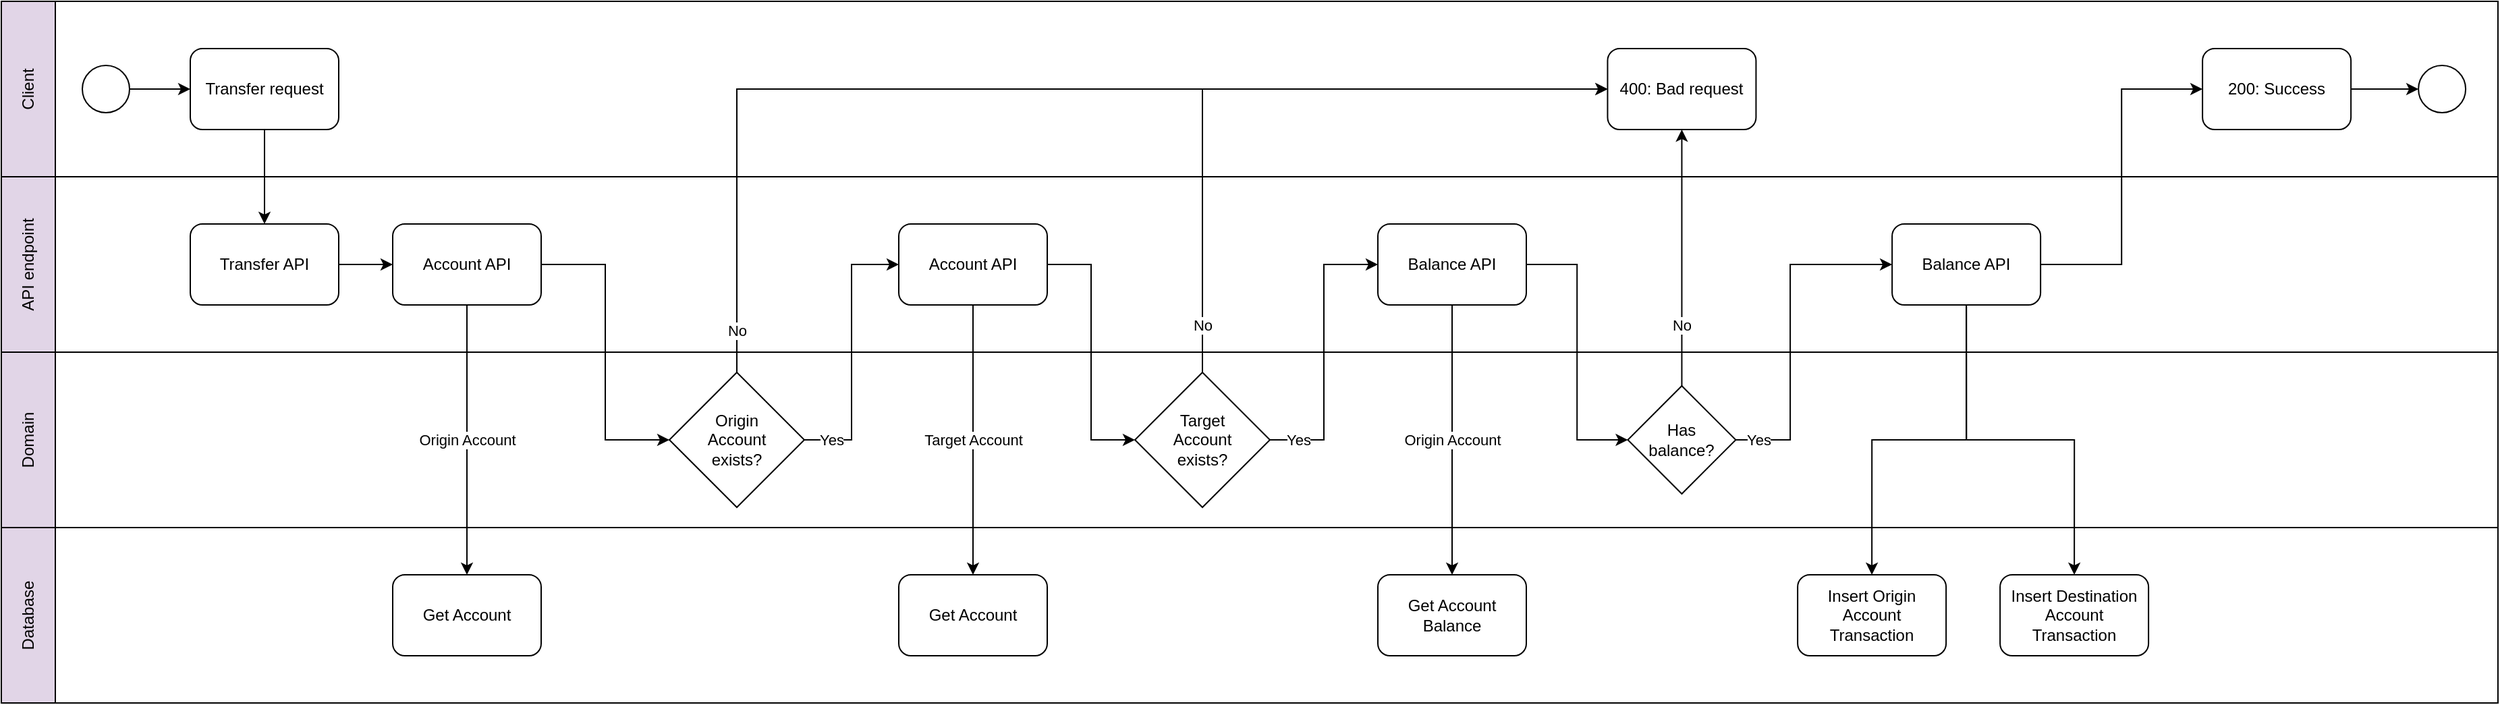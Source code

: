 <mxfile version="21.1.0" type="device">
  <diagram name="Página-1" id="1xG6y8-j9Gai8vu6elah">
    <mxGraphModel dx="1247" dy="685" grid="1" gridSize="10" guides="1" tooltips="1" connect="1" arrows="1" fold="1" page="0" pageScale="1" pageWidth="827" pageHeight="1169" math="0" shadow="0">
      <root>
        <mxCell id="0" />
        <mxCell id="1" parent="0" />
        <mxCell id="vWzBM63LMQKR8ZRTNBPx-24" value="Client" style="rounded=0;whiteSpace=wrap;html=1;fillColor=#e1d5e7;strokeColor=#000000;horizontal=0;" parent="1" vertex="1">
          <mxGeometry x="130" y="240" width="40" height="130" as="geometry" />
        </mxCell>
        <mxCell id="vWzBM63LMQKR8ZRTNBPx-27" value="API endpoint" style="rounded=0;whiteSpace=wrap;html=1;fillColor=#e1d5e7;strokeColor=#000000;horizontal=0;" parent="1" vertex="1">
          <mxGeometry x="130" y="370" width="40" height="130" as="geometry" />
        </mxCell>
        <mxCell id="vWzBM63LMQKR8ZRTNBPx-28" value="Domain" style="rounded=0;whiteSpace=wrap;html=1;fillColor=#e1d5e7;strokeColor=#000000;horizontal=0;" parent="1" vertex="1">
          <mxGeometry x="130" y="500" width="40" height="130" as="geometry" />
        </mxCell>
        <mxCell id="vWzBM63LMQKR8ZRTNBPx-30" value="" style="rounded=0;whiteSpace=wrap;html=1;" parent="1" vertex="1">
          <mxGeometry x="170" y="240" width="1810" height="130" as="geometry" />
        </mxCell>
        <mxCell id="vWzBM63LMQKR8ZRTNBPx-31" value="" style="rounded=0;whiteSpace=wrap;html=1;" parent="1" vertex="1">
          <mxGeometry x="170" y="370" width="1810" height="130" as="geometry" />
        </mxCell>
        <mxCell id="vWzBM63LMQKR8ZRTNBPx-32" value="" style="rounded=0;whiteSpace=wrap;html=1;" parent="1" vertex="1">
          <mxGeometry x="170" y="500" width="1810" height="130" as="geometry" />
        </mxCell>
        <mxCell id="vWzBM63LMQKR8ZRTNBPx-33" value="Database" style="rounded=0;whiteSpace=wrap;html=1;fillColor=#e1d5e7;strokeColor=#000000;horizontal=0;" parent="1" vertex="1">
          <mxGeometry x="130" y="630" width="40" height="130" as="geometry" />
        </mxCell>
        <mxCell id="vWzBM63LMQKR8ZRTNBPx-34" value="" style="rounded=0;whiteSpace=wrap;html=1;" parent="1" vertex="1">
          <mxGeometry x="170" y="630" width="1810" height="130" as="geometry" />
        </mxCell>
        <mxCell id="vWzBM63LMQKR8ZRTNBPx-38" style="edgeStyle=orthogonalEdgeStyle;rounded=0;orthogonalLoop=1;jettySize=auto;html=1;entryX=0;entryY=0.5;entryDx=0;entryDy=0;" parent="1" source="vWzBM63LMQKR8ZRTNBPx-35" target="vWzBM63LMQKR8ZRTNBPx-37" edge="1">
          <mxGeometry relative="1" as="geometry" />
        </mxCell>
        <mxCell id="vWzBM63LMQKR8ZRTNBPx-35" value="" style="ellipse;whiteSpace=wrap;html=1;aspect=fixed;" parent="1" vertex="1">
          <mxGeometry x="190" y="287.5" width="35" height="35" as="geometry" />
        </mxCell>
        <mxCell id="vWzBM63LMQKR8ZRTNBPx-45" style="edgeStyle=orthogonalEdgeStyle;rounded=0;orthogonalLoop=1;jettySize=auto;html=1;entryX=0.5;entryY=0;entryDx=0;entryDy=0;" parent="1" source="vWzBM63LMQKR8ZRTNBPx-37" target="vWzBM63LMQKR8ZRTNBPx-41" edge="1">
          <mxGeometry relative="1" as="geometry" />
        </mxCell>
        <mxCell id="vWzBM63LMQKR8ZRTNBPx-37" value="Transfer request" style="rounded=1;whiteSpace=wrap;html=1;" parent="1" vertex="1">
          <mxGeometry x="270" y="275" width="110" height="60" as="geometry" />
        </mxCell>
        <mxCell id="vWzBM63LMQKR8ZRTNBPx-39" value="400: Bad request" style="rounded=1;whiteSpace=wrap;html=1;" parent="1" vertex="1">
          <mxGeometry x="1320.22" y="275" width="110" height="60" as="geometry" />
        </mxCell>
        <mxCell id="vWzBM63LMQKR8ZRTNBPx-119" style="edgeStyle=orthogonalEdgeStyle;rounded=0;orthogonalLoop=1;jettySize=auto;html=1;entryX=0;entryY=0.5;entryDx=0;entryDy=0;exitX=1;exitY=0.5;exitDx=0;exitDy=0;" parent="1" source="vWzBM63LMQKR8ZRTNBPx-40" target="vWzBM63LMQKR8ZRTNBPx-62" edge="1">
          <mxGeometry relative="1" as="geometry">
            <mxPoint x="1275.53" y="435" as="sourcePoint" />
          </mxGeometry>
        </mxCell>
        <mxCell id="vWzBM63LMQKR8ZRTNBPx-120" style="edgeStyle=orthogonalEdgeStyle;rounded=0;orthogonalLoop=1;jettySize=auto;html=1;entryX=0.5;entryY=0;entryDx=0;entryDy=0;" parent="1" source="vWzBM63LMQKR8ZRTNBPx-40" target="vWzBM63LMQKR8ZRTNBPx-49" edge="1">
          <mxGeometry relative="1" as="geometry" />
        </mxCell>
        <mxCell id="wgONBGirR9NFMQGQUzVF-12" value="Origin Account" style="edgeLabel;html=1;align=center;verticalAlign=middle;resizable=0;points=[];" parent="vWzBM63LMQKR8ZRTNBPx-120" vertex="1" connectable="0">
          <mxGeometry x="-0.108" relative="1" as="geometry">
            <mxPoint y="11" as="offset" />
          </mxGeometry>
        </mxCell>
        <mxCell id="vWzBM63LMQKR8ZRTNBPx-40" value="Balance API" style="rounded=1;whiteSpace=wrap;html=1;" parent="1" vertex="1">
          <mxGeometry x="1150" y="405" width="110" height="60" as="geometry" />
        </mxCell>
        <mxCell id="fRHEa2I3nJaM0fRCXHxu-4" style="edgeStyle=orthogonalEdgeStyle;rounded=0;orthogonalLoop=1;jettySize=auto;html=1;entryX=0;entryY=0.5;entryDx=0;entryDy=0;" edge="1" parent="1" source="vWzBM63LMQKR8ZRTNBPx-41" target="fRHEa2I3nJaM0fRCXHxu-3">
          <mxGeometry relative="1" as="geometry" />
        </mxCell>
        <mxCell id="vWzBM63LMQKR8ZRTNBPx-41" value="Transfer API" style="rounded=1;whiteSpace=wrap;html=1;" parent="1" vertex="1">
          <mxGeometry x="270" y="405" width="110" height="60" as="geometry" />
        </mxCell>
        <mxCell id="vWzBM63LMQKR8ZRTNBPx-49" value="Get Account Balance" style="rounded=1;whiteSpace=wrap;html=1;" parent="1" vertex="1">
          <mxGeometry x="1150" y="665" width="110" height="60" as="geometry" />
        </mxCell>
        <mxCell id="vWzBM63LMQKR8ZRTNBPx-93" style="edgeStyle=orthogonalEdgeStyle;rounded=0;orthogonalLoop=1;jettySize=auto;html=1;entryX=0;entryY=0.5;entryDx=0;entryDy=0;" parent="1" source="vWzBM63LMQKR8ZRTNBPx-62" target="wgONBGirR9NFMQGQUzVF-9" edge="1">
          <mxGeometry relative="1" as="geometry">
            <mxPoint x="1475.22" y="435" as="targetPoint" />
            <Array as="points">
              <mxPoint x="1455.53" y="565" />
              <mxPoint x="1455.53" y="435" />
            </Array>
          </mxGeometry>
        </mxCell>
        <mxCell id="vWzBM63LMQKR8ZRTNBPx-94" value="Yes" style="edgeLabel;html=1;align=center;verticalAlign=middle;resizable=0;points=[];" parent="vWzBM63LMQKR8ZRTNBPx-93" vertex="1" connectable="0">
          <mxGeometry x="-0.906" y="2" relative="1" as="geometry">
            <mxPoint x="5" y="2" as="offset" />
          </mxGeometry>
        </mxCell>
        <mxCell id="fRHEa2I3nJaM0fRCXHxu-38" style="edgeStyle=orthogonalEdgeStyle;rounded=0;orthogonalLoop=1;jettySize=auto;html=1;exitX=0.5;exitY=0;exitDx=0;exitDy=0;entryX=0.5;entryY=1;entryDx=0;entryDy=0;" edge="1" parent="1" source="vWzBM63LMQKR8ZRTNBPx-62" target="vWzBM63LMQKR8ZRTNBPx-39">
          <mxGeometry relative="1" as="geometry" />
        </mxCell>
        <mxCell id="fRHEa2I3nJaM0fRCXHxu-39" value="No" style="edgeLabel;html=1;align=center;verticalAlign=middle;resizable=0;points=[];" vertex="1" connectable="0" parent="fRHEa2I3nJaM0fRCXHxu-38">
          <mxGeometry x="-0.571" relative="1" as="geometry">
            <mxPoint y="-4" as="offset" />
          </mxGeometry>
        </mxCell>
        <mxCell id="vWzBM63LMQKR8ZRTNBPx-62" value="Has&lt;br&gt;balance?" style="rhombus;whiteSpace=wrap;html=1;" parent="1" vertex="1">
          <mxGeometry x="1335.22" y="525" width="80" height="80" as="geometry" />
        </mxCell>
        <mxCell id="wgONBGirR9NFMQGQUzVF-16" style="edgeStyle=orthogonalEdgeStyle;rounded=0;orthogonalLoop=1;jettySize=auto;html=1;exitX=0.5;exitY=1;exitDx=0;exitDy=0;entryX=0.5;entryY=0;entryDx=0;entryDy=0;" parent="1" source="wgONBGirR9NFMQGQUzVF-9" target="wgONBGirR9NFMQGQUzVF-13" edge="1">
          <mxGeometry relative="1" as="geometry" />
        </mxCell>
        <mxCell id="wgONBGirR9NFMQGQUzVF-17" style="edgeStyle=orthogonalEdgeStyle;rounded=0;orthogonalLoop=1;jettySize=auto;html=1;exitX=0.5;exitY=1;exitDx=0;exitDy=0;entryX=0.5;entryY=0;entryDx=0;entryDy=0;" parent="1" source="wgONBGirR9NFMQGQUzVF-9" target="wgONBGirR9NFMQGQUzVF-14" edge="1">
          <mxGeometry relative="1" as="geometry" />
        </mxCell>
        <mxCell id="wgONBGirR9NFMQGQUzVF-27" style="edgeStyle=orthogonalEdgeStyle;rounded=0;orthogonalLoop=1;jettySize=auto;html=1;entryX=0;entryY=0.5;entryDx=0;entryDy=0;" parent="1" source="wgONBGirR9NFMQGQUzVF-9" target="wgONBGirR9NFMQGQUzVF-18" edge="1">
          <mxGeometry relative="1" as="geometry" />
        </mxCell>
        <mxCell id="wgONBGirR9NFMQGQUzVF-9" value="Balance API" style="rounded=1;whiteSpace=wrap;html=1;" parent="1" vertex="1">
          <mxGeometry x="1531.06" y="405" width="110" height="60" as="geometry" />
        </mxCell>
        <mxCell id="wgONBGirR9NFMQGQUzVF-13" value="Insert Origin Account Transaction" style="rounded=1;whiteSpace=wrap;html=1;" parent="1" vertex="1">
          <mxGeometry x="1461.06" y="665" width="110" height="60" as="geometry" />
        </mxCell>
        <mxCell id="wgONBGirR9NFMQGQUzVF-14" value="Insert Destination Account Transaction" style="rounded=1;whiteSpace=wrap;html=1;" parent="1" vertex="1">
          <mxGeometry x="1611.06" y="665" width="110" height="60" as="geometry" />
        </mxCell>
        <mxCell id="wgONBGirR9NFMQGQUzVF-26" style="edgeStyle=orthogonalEdgeStyle;rounded=0;orthogonalLoop=1;jettySize=auto;html=1;exitX=1;exitY=0.5;exitDx=0;exitDy=0;entryX=0;entryY=0.5;entryDx=0;entryDy=0;" parent="1" source="wgONBGirR9NFMQGQUzVF-18" target="wgONBGirR9NFMQGQUzVF-23" edge="1">
          <mxGeometry relative="1" as="geometry" />
        </mxCell>
        <mxCell id="wgONBGirR9NFMQGQUzVF-18" value="200: Success" style="rounded=1;whiteSpace=wrap;html=1;" parent="1" vertex="1">
          <mxGeometry x="1761.06" y="275" width="110" height="60" as="geometry" />
        </mxCell>
        <mxCell id="wgONBGirR9NFMQGQUzVF-23" value="" style="ellipse;whiteSpace=wrap;html=1;aspect=fixed;" parent="1" vertex="1">
          <mxGeometry x="1921.06" y="287.5" width="35" height="35" as="geometry" />
        </mxCell>
        <mxCell id="fRHEa2I3nJaM0fRCXHxu-32" style="edgeStyle=orthogonalEdgeStyle;rounded=0;orthogonalLoop=1;jettySize=auto;html=1;entryX=0.5;entryY=0;entryDx=0;entryDy=0;" edge="1" parent="1" source="fRHEa2I3nJaM0fRCXHxu-3" target="fRHEa2I3nJaM0fRCXHxu-31">
          <mxGeometry relative="1" as="geometry" />
        </mxCell>
        <mxCell id="fRHEa2I3nJaM0fRCXHxu-36" value="Origin Account" style="edgeLabel;html=1;align=center;verticalAlign=middle;resizable=0;points=[];" vertex="1" connectable="0" parent="fRHEa2I3nJaM0fRCXHxu-32">
          <mxGeometry x="0.15" relative="1" as="geometry">
            <mxPoint y="-15" as="offset" />
          </mxGeometry>
        </mxCell>
        <mxCell id="fRHEa2I3nJaM0fRCXHxu-33" style="edgeStyle=orthogonalEdgeStyle;rounded=0;orthogonalLoop=1;jettySize=auto;html=1;entryX=0;entryY=0.5;entryDx=0;entryDy=0;" edge="1" parent="1" source="fRHEa2I3nJaM0fRCXHxu-3" target="fRHEa2I3nJaM0fRCXHxu-19">
          <mxGeometry relative="1" as="geometry" />
        </mxCell>
        <mxCell id="fRHEa2I3nJaM0fRCXHxu-3" value="Account API" style="rounded=1;whiteSpace=wrap;html=1;" vertex="1" parent="1">
          <mxGeometry x="420" y="405" width="110" height="60" as="geometry" />
        </mxCell>
        <mxCell id="fRHEa2I3nJaM0fRCXHxu-11" style="edgeStyle=orthogonalEdgeStyle;rounded=0;orthogonalLoop=1;jettySize=auto;html=1;exitX=1;exitY=0.5;exitDx=0;exitDy=0;entryX=0;entryY=0.5;entryDx=0;entryDy=0;" edge="1" parent="1" source="fRHEa2I3nJaM0fRCXHxu-7" target="vWzBM63LMQKR8ZRTNBPx-40">
          <mxGeometry relative="1" as="geometry" />
        </mxCell>
        <mxCell id="fRHEa2I3nJaM0fRCXHxu-12" value="Yes" style="edgeLabel;html=1;align=center;verticalAlign=middle;resizable=0;points=[];" vertex="1" connectable="0" parent="fRHEa2I3nJaM0fRCXHxu-11">
          <mxGeometry x="-0.837" y="2" relative="1" as="geometry">
            <mxPoint x="4" y="2" as="offset" />
          </mxGeometry>
        </mxCell>
        <mxCell id="fRHEa2I3nJaM0fRCXHxu-26" style="edgeStyle=orthogonalEdgeStyle;rounded=0;orthogonalLoop=1;jettySize=auto;html=1;exitX=0.5;exitY=0;exitDx=0;exitDy=0;entryX=0;entryY=0.5;entryDx=0;entryDy=0;" edge="1" parent="1" source="fRHEa2I3nJaM0fRCXHxu-7" target="vWzBM63LMQKR8ZRTNBPx-39">
          <mxGeometry relative="1" as="geometry">
            <mxPoint x="1019.571" y="310" as="targetPoint" />
          </mxGeometry>
        </mxCell>
        <mxCell id="fRHEa2I3nJaM0fRCXHxu-28" value="No" style="edgeLabel;html=1;align=center;verticalAlign=middle;resizable=0;points=[];" vertex="1" connectable="0" parent="fRHEa2I3nJaM0fRCXHxu-26">
          <mxGeometry x="-0.9" relative="1" as="geometry">
            <mxPoint y="-10" as="offset" />
          </mxGeometry>
        </mxCell>
        <mxCell id="fRHEa2I3nJaM0fRCXHxu-7" value="Target&lt;br style=&quot;border-color: var(--border-color);&quot;&gt;Account&lt;br style=&quot;border-color: var(--border-color);&quot;&gt;exists?" style="rhombus;whiteSpace=wrap;html=1;" vertex="1" parent="1">
          <mxGeometry x="970" y="515" width="100" height="100" as="geometry" />
        </mxCell>
        <mxCell id="fRHEa2I3nJaM0fRCXHxu-20" style="edgeStyle=orthogonalEdgeStyle;rounded=0;orthogonalLoop=1;jettySize=auto;html=1;entryX=0;entryY=0.5;entryDx=0;entryDy=0;" edge="1" parent="1" source="fRHEa2I3nJaM0fRCXHxu-19" target="fRHEa2I3nJaM0fRCXHxu-29">
          <mxGeometry relative="1" as="geometry" />
        </mxCell>
        <mxCell id="fRHEa2I3nJaM0fRCXHxu-21" value="Yes" style="edgeLabel;html=1;align=center;verticalAlign=middle;resizable=0;points=[];" vertex="1" connectable="0" parent="fRHEa2I3nJaM0fRCXHxu-20">
          <mxGeometry x="-0.335" relative="1" as="geometry">
            <mxPoint x="-15" y="31" as="offset" />
          </mxGeometry>
        </mxCell>
        <mxCell id="fRHEa2I3nJaM0fRCXHxu-25" style="edgeStyle=orthogonalEdgeStyle;rounded=0;orthogonalLoop=1;jettySize=auto;html=1;exitX=0.5;exitY=0;exitDx=0;exitDy=0;entryX=0;entryY=0.5;entryDx=0;entryDy=0;" edge="1" parent="1" source="fRHEa2I3nJaM0fRCXHxu-19" target="vWzBM63LMQKR8ZRTNBPx-39">
          <mxGeometry relative="1" as="geometry" />
        </mxCell>
        <mxCell id="fRHEa2I3nJaM0fRCXHxu-27" value="No" style="edgeLabel;html=1;align=center;verticalAlign=middle;resizable=0;points=[];" vertex="1" connectable="0" parent="fRHEa2I3nJaM0fRCXHxu-25">
          <mxGeometry x="-0.926" relative="1" as="geometry">
            <mxPoint as="offset" />
          </mxGeometry>
        </mxCell>
        <mxCell id="fRHEa2I3nJaM0fRCXHxu-19" value="Origin&lt;br style=&quot;border-color: var(--border-color);&quot;&gt;Account&lt;br style=&quot;border-color: var(--border-color);&quot;&gt;exists?" style="rhombus;whiteSpace=wrap;html=1;" vertex="1" parent="1">
          <mxGeometry x="625" y="515" width="100" height="100" as="geometry" />
        </mxCell>
        <mxCell id="fRHEa2I3nJaM0fRCXHxu-30" style="edgeStyle=orthogonalEdgeStyle;rounded=0;orthogonalLoop=1;jettySize=auto;html=1;entryX=0;entryY=0.5;entryDx=0;entryDy=0;" edge="1" parent="1" source="fRHEa2I3nJaM0fRCXHxu-29" target="fRHEa2I3nJaM0fRCXHxu-7">
          <mxGeometry relative="1" as="geometry" />
        </mxCell>
        <mxCell id="fRHEa2I3nJaM0fRCXHxu-35" style="edgeStyle=orthogonalEdgeStyle;rounded=0;orthogonalLoop=1;jettySize=auto;html=1;exitX=0.5;exitY=1;exitDx=0;exitDy=0;entryX=0.5;entryY=0;entryDx=0;entryDy=0;" edge="1" parent="1" source="fRHEa2I3nJaM0fRCXHxu-29" target="fRHEa2I3nJaM0fRCXHxu-34">
          <mxGeometry relative="1" as="geometry" />
        </mxCell>
        <mxCell id="fRHEa2I3nJaM0fRCXHxu-37" value="Target Account" style="edgeLabel;html=1;align=center;verticalAlign=middle;resizable=0;points=[];" vertex="1" connectable="0" parent="fRHEa2I3nJaM0fRCXHxu-35">
          <mxGeometry x="0.212" y="-1" relative="1" as="geometry">
            <mxPoint x="1" y="-21" as="offset" />
          </mxGeometry>
        </mxCell>
        <mxCell id="fRHEa2I3nJaM0fRCXHxu-29" value="Account API" style="rounded=1;whiteSpace=wrap;html=1;" vertex="1" parent="1">
          <mxGeometry x="795" y="405" width="110" height="60" as="geometry" />
        </mxCell>
        <mxCell id="fRHEa2I3nJaM0fRCXHxu-31" value="Get Account" style="rounded=1;whiteSpace=wrap;html=1;" vertex="1" parent="1">
          <mxGeometry x="420" y="665" width="110" height="60" as="geometry" />
        </mxCell>
        <mxCell id="fRHEa2I3nJaM0fRCXHxu-34" value="Get Account" style="rounded=1;whiteSpace=wrap;html=1;" vertex="1" parent="1">
          <mxGeometry x="795" y="665" width="110" height="60" as="geometry" />
        </mxCell>
      </root>
    </mxGraphModel>
  </diagram>
</mxfile>
